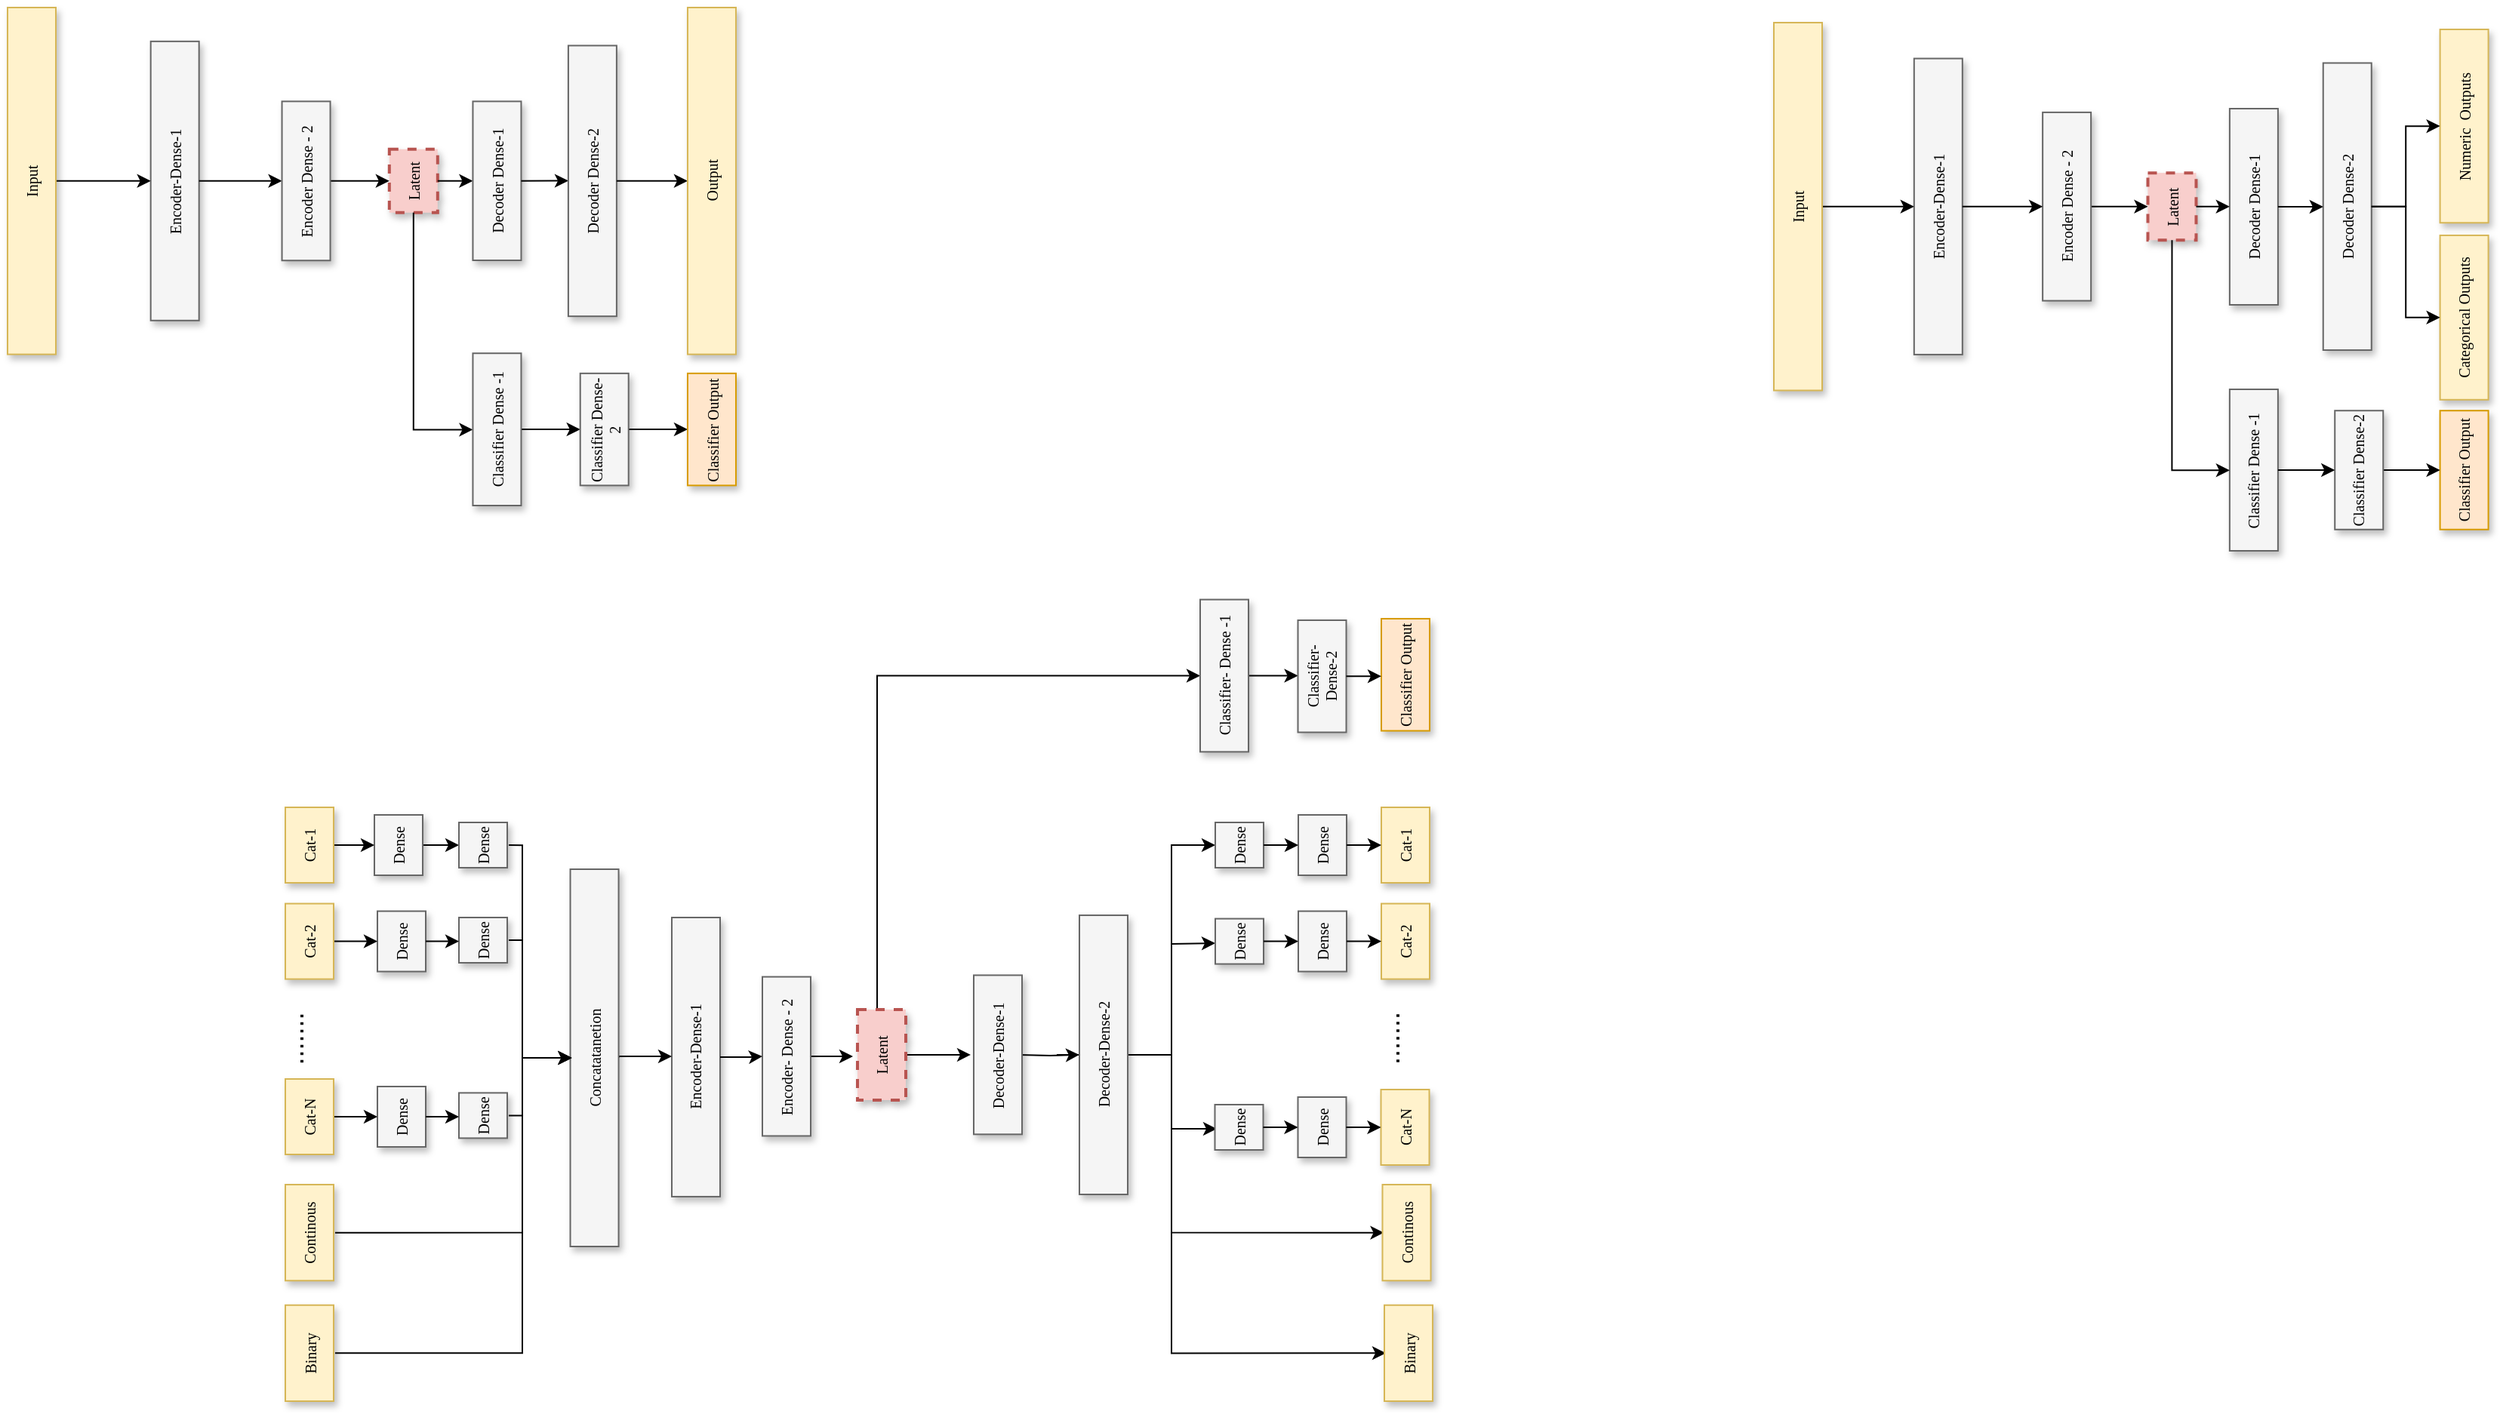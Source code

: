 <mxfile version="16.6.4" type="github"><diagram name="Page-1" id="90a13364-a465-7bf4-72fc-28e22215d7a0"><mxGraphModel dx="1219" dy="542" grid="1" gridSize="10" guides="1" tooltips="1" connect="1" arrows="1" fold="1" page="1" pageScale="1.5" pageWidth="1169" pageHeight="826" background="none" math="0" shadow="0"><root><mxCell id="0" style=";html=1;"/><mxCell id="1" style=";html=1;" parent="0"/><mxCell id="vNdgeBDxmkW6QYGSxrCz-47" style="edgeStyle=orthogonalEdgeStyle;rounded=0;orthogonalLoop=1;jettySize=auto;html=1;exitX=1;exitY=0.5;exitDx=0;exitDy=0;entryX=0;entryY=0.5;entryDx=0;entryDy=0;" parent="1" edge="1"><mxGeometry relative="1" as="geometry"><mxPoint x="397" y="821.82" as="sourcePoint"/><mxPoint x="553.77" y="706.0" as="targetPoint"/><Array as="points"><mxPoint x="521" y="822"/><mxPoint x="521" y="706"/></Array></mxGeometry></mxCell><mxCell id="TpKz-f_f-aNWDQD582IJ-84" value="Continous" style="whiteSpace=wrap;html=1;shadow=1;fontSize=10;fillColor=#fff2cc;strokeColor=#d6b656;horizontal=0;fontFamily=Tahoma;" parent="1" vertex="1"><mxGeometry x="364" y="790" width="32" height="63.64" as="geometry"/></mxCell><mxCell id="vNdgeBDxmkW6QYGSxrCz-49" style="edgeStyle=orthogonalEdgeStyle;rounded=0;orthogonalLoop=1;jettySize=auto;html=1;" parent="1" edge="1"><mxGeometry relative="1" as="geometry"><mxPoint x="397" y="901.647" as="sourcePoint"/><mxPoint x="553.77" y="706.0" as="targetPoint"/><Array as="points"><mxPoint x="521" y="902"/><mxPoint x="521" y="706"/></Array></mxGeometry></mxCell><mxCell id="TpKz-f_f-aNWDQD582IJ-85" value="Binary" style="whiteSpace=wrap;html=1;shadow=1;fontSize=10;fillColor=#fff2cc;strokeColor=#d6b656;horizontal=0;fontFamily=Tahoma;" parent="1" vertex="1"><mxGeometry x="364" y="869.86" width="32" height="63.64" as="geometry"/></mxCell><mxCell id="TpKz-f_f-aNWDQD582IJ-113" style="edgeStyle=orthogonalEdgeStyle;rounded=0;orthogonalLoop=1;jettySize=auto;html=1;entryX=0;entryY=0.5;entryDx=0;entryDy=0;fontFamily=Verdana;fontSize=10;" parent="1" source="TpKz-f_f-aNWDQD582IJ-48" target="TpKz-f_f-aNWDQD582IJ-61" edge="1"><mxGeometry relative="1" as="geometry"><mxPoint x="1035.746" y="439.444" as="targetPoint"/><Array as="points"><mxPoint x="756" y="453"/></Array></mxGeometry></mxCell><mxCell id="TpKz-f_f-aNWDQD582IJ-123" style="edgeStyle=orthogonalEdgeStyle;rounded=0;orthogonalLoop=1;jettySize=auto;html=1;exitX=1;exitY=0.5;exitDx=0;exitDy=0;entryX=0;entryY=0.5;entryDx=0;entryDy=0;fontFamily=Verdana;fontSize=10;" parent="1" source="TpKz-f_f-aNWDQD582IJ-48" edge="1"><mxGeometry relative="1" as="geometry"><mxPoint x="818" y="703.957" as="targetPoint"/></mxGeometry></mxCell><mxCell id="TpKz-f_f-aNWDQD582IJ-48" value="Latent" style="whiteSpace=wrap;html=1;shadow=1;fontSize=10;fillColor=#f8cecc;strokeColor=#b85450;strokeWidth=2;dashed=1;horizontal=0;fontFamily=Tahoma;" parent="1" vertex="1"><mxGeometry x="743" y="674" width="32" height="60" as="geometry"/></mxCell><mxCell id="TpKz-f_f-aNWDQD582IJ-56" style="edgeStyle=orthogonalEdgeStyle;rounded=0;orthogonalLoop=1;jettySize=auto;html=1;exitX=1;exitY=0.5;exitDx=0;exitDy=0;entryX=0;entryY=0.5;entryDx=0;entryDy=0;horizontal=0;fontSize=10;fontFamily=Tahoma;" parent="1" edge="1"><mxGeometry relative="1" as="geometry"><mxPoint x="850" y="703.957" as="sourcePoint"/><mxPoint x="890" y="703.953" as="targetPoint"/></mxGeometry></mxCell><mxCell id="TpKz-f_f-aNWDQD582IJ-89" value="Encoder-Dense-1" style="whiteSpace=wrap;html=1;shadow=1;fontSize=10;fillColor=#f5f5f5;strokeColor=#666666;horizontal=0;fontFamily=Tahoma;" parent="1" vertex="1"><mxGeometry x="620" y="612.999" width="32" height="184.969" as="geometry"/></mxCell><mxCell id="vNdgeBDxmkW6QYGSxrCz-53" style="edgeStyle=orthogonalEdgeStyle;rounded=0;orthogonalLoop=1;jettySize=auto;html=1;exitX=1;exitY=0.5;exitDx=0;exitDy=0;" parent="1" source="TpKz-f_f-aNWDQD582IJ-90" edge="1"><mxGeometry relative="1" as="geometry"><mxPoint x="740" y="705" as="targetPoint"/></mxGeometry></mxCell><mxCell id="TpKz-f_f-aNWDQD582IJ-90" value="Encoder- Dense - 2" style="whiteSpace=wrap;html=1;shadow=1;fontSize=10;fillColor=#f5f5f5;strokeColor=#666666;horizontal=0;fontFamily=Tahoma;" parent="1" vertex="1"><mxGeometry x="680" y="652.297" width="32" height="105.439" as="geometry"/></mxCell><mxCell id="TpKz-f_f-aNWDQD582IJ-91" style="edgeStyle=orthogonalEdgeStyle;rounded=0;orthogonalLoop=1;jettySize=auto;html=1;entryX=0;entryY=0.5;entryDx=0;entryDy=0;horizontal=0;fontSize=10;fontFamily=Tahoma;" parent="1" source="TpKz-f_f-aNWDQD582IJ-89" target="TpKz-f_f-aNWDQD582IJ-90" edge="1"><mxGeometry relative="1" as="geometry"/></mxCell><mxCell id="TpKz-f_f-aNWDQD582IJ-94" style="edgeStyle=orthogonalEdgeStyle;rounded=0;orthogonalLoop=1;jettySize=auto;html=1;exitX=1;exitY=0.5;exitDx=0;exitDy=0;fontFamily=Verdana;fontSize=10;" parent="1" source="TpKz-f_f-aNWDQD582IJ-53" target="TpKz-f_f-aNWDQD582IJ-89" edge="1"><mxGeometry relative="1" as="geometry"><Array as="points"><mxPoint x="585" y="705"/></Array></mxGeometry></mxCell><mxCell id="3a17f1ce550125da-1" value="Latent" style="whiteSpace=wrap;html=1;shadow=1;fontSize=10;fillColor=#f8cecc;strokeColor=#b85450;strokeWidth=2;dashed=1;horizontal=0;fontFamily=Tahoma;" parent="1" vertex="1"><mxGeometry x="432.903" y="103.885" width="32" height="42.038" as="geometry"/></mxCell><mxCell id="TpKz-f_f-aNWDQD582IJ-9" style="edgeStyle=orthogonalEdgeStyle;rounded=0;orthogonalLoop=1;jettySize=auto;html=1;exitX=1;exitY=0.5;exitDx=0;exitDy=0;entryX=0;entryY=0.5;entryDx=0;entryDy=0;horizontal=0;fontSize=10;fontFamily=Tahoma;" parent="1" source="TpKz-f_f-aNWDQD582IJ-1" target="3a17f1ce550125da-1" edge="1"><mxGeometry relative="1" as="geometry"/></mxCell><mxCell id="TpKz-f_f-aNWDQD582IJ-10" style="edgeStyle=orthogonalEdgeStyle;rounded=0;orthogonalLoop=1;jettySize=auto;html=1;exitX=1;exitY=0.5;exitDx=0;exitDy=0;entryX=0;entryY=0.5;entryDx=0;entryDy=0;horizontal=0;fontSize=10;fontFamily=Tahoma;" parent="1" source="3a17f1ce550125da-1" target="3a17f1ce550125da-4" edge="1"><mxGeometry relative="1" as="geometry"/></mxCell><mxCell id="3a17f1ce550125da-4" value="Decoder Dense-1" style="whiteSpace=wrap;html=1;shadow=1;fontSize=10;fillColor=#f5f5f5;strokeColor=#666666;horizontal=0;fontFamily=Tahoma;" parent="1" vertex="1"><mxGeometry x="488.23" y="72.187" width="32" height="105.319" as="geometry"/></mxCell><mxCell id="TpKz-f_f-aNWDQD582IJ-11" style="edgeStyle=orthogonalEdgeStyle;rounded=0;orthogonalLoop=1;jettySize=auto;html=1;exitX=1;exitY=0.5;exitDx=0;exitDy=0;entryX=0;entryY=0.5;entryDx=0;entryDy=0;horizontal=0;fontSize=10;fontFamily=Tahoma;" parent="1" source="3a17f1ce550125da-4" target="TpKz-f_f-aNWDQD582IJ-2" edge="1"><mxGeometry relative="1" as="geometry"/></mxCell><mxCell id="3a17f1ce550125da-8" value="Encoder-Dense-1" style="whiteSpace=wrap;html=1;shadow=1;fontSize=10;fillColor=#f5f5f5;strokeColor=#666666;horizontal=0;fontFamily=Tahoma;" parent="1" vertex="1"><mxGeometry x="274.84" y="32.419" width="32" height="184.969" as="geometry"/></mxCell><mxCell id="TpKz-f_f-aNWDQD582IJ-7" style="edgeStyle=orthogonalEdgeStyle;rounded=0;orthogonalLoop=1;jettySize=auto;html=1;exitX=1;exitY=0.5;exitDx=0;exitDy=0;entryX=0;entryY=0.5;entryDx=0;entryDy=0;horizontal=0;fontSize=10;fontFamily=Tahoma;" parent="1" source="TpKz-f_f-aNWDQD582IJ-3" target="3a17f1ce550125da-8" edge="1"><mxGeometry relative="1" as="geometry"/></mxCell><mxCell id="TpKz-f_f-aNWDQD582IJ-8" style="edgeStyle=orthogonalEdgeStyle;rounded=0;orthogonalLoop=1;jettySize=auto;html=1;entryX=0;entryY=0.5;entryDx=0;entryDy=0;horizontal=0;fontSize=10;fontFamily=Tahoma;" parent="1" source="3a17f1ce550125da-8" target="TpKz-f_f-aNWDQD582IJ-1" edge="1"><mxGeometry relative="1" as="geometry"/></mxCell><mxCell id="TpKz-f_f-aNWDQD582IJ-1" value="Encoder Dense - 2" style="whiteSpace=wrap;html=1;shadow=1;fontSize=10;fillColor=#f5f5f5;strokeColor=#666666;horizontal=0;fontFamily=Tahoma;" parent="1" vertex="1"><mxGeometry x="361.77" y="72.187" width="32" height="105.439" as="geometry"/></mxCell><mxCell id="TpKz-f_f-aNWDQD582IJ-2" value="Decoder Dense-2" style="whiteSpace=wrap;html=1;shadow=1;fontSize=10;fillColor=#f5f5f5;strokeColor=#666666;horizontal=0;fontFamily=Tahoma;" parent="1" vertex="1"><mxGeometry x="551.45" y="35.22" width="32" height="179.366" as="geometry"/></mxCell><mxCell id="TpKz-f_f-aNWDQD582IJ-12" style="edgeStyle=orthogonalEdgeStyle;rounded=0;orthogonalLoop=1;jettySize=auto;html=1;exitX=1;exitY=0.5;exitDx=0;exitDy=0;entryX=0;entryY=0.5;entryDx=0;entryDy=0;horizontal=0;fontSize=10;fontFamily=Tahoma;" parent="1" source="TpKz-f_f-aNWDQD582IJ-2" target="TpKz-f_f-aNWDQD582IJ-4" edge="1"><mxGeometry relative="1" as="geometry"/></mxCell><mxCell id="TpKz-f_f-aNWDQD582IJ-3" value="Input" style="whiteSpace=wrap;html=1;shadow=1;fontSize=10;fillColor=#fff2cc;strokeColor=#d6b656;horizontal=0;fontFamily=Tahoma;" parent="1" vertex="1"><mxGeometry x="180" y="10" width="32" height="229.809" as="geometry"/></mxCell><mxCell id="TpKz-f_f-aNWDQD582IJ-4" value="Output" style="whiteSpace=wrap;html=1;shadow=1;fontSize=10;fillColor=#fff2cc;strokeColor=#d6b656;horizontal=0;fontFamily=Tahoma;" parent="1" vertex="1"><mxGeometry x="630.484" y="10" width="32" height="229.809" as="geometry"/></mxCell><mxCell id="TpKz-f_f-aNWDQD582IJ-14" style="edgeStyle=orthogonalEdgeStyle;rounded=0;orthogonalLoop=1;jettySize=auto;html=1;exitX=0.5;exitY=1;exitDx=0;exitDy=0;horizontal=0;fontSize=10;fontFamily=Tahoma;" parent="1" source="3a17f1ce550125da-1" target="TpKz-f_f-aNWDQD582IJ-13" edge="1"><mxGeometry relative="1" as="geometry"><Array as="points"><mxPoint x="448.593" y="289.707"/></Array></mxGeometry></mxCell><mxCell id="TpKz-f_f-aNWDQD582IJ-21" style="edgeStyle=orthogonalEdgeStyle;rounded=0;orthogonalLoop=1;jettySize=auto;html=1;exitX=1;exitY=0.5;exitDx=0;exitDy=0;entryX=0;entryY=0.5;entryDx=0;entryDy=0;fontSize=10;fontFamily=Tahoma;" parent="1" source="TpKz-f_f-aNWDQD582IJ-18" target="TpKz-f_f-aNWDQD582IJ-17" edge="1"><mxGeometry relative="1" as="geometry"/></mxCell><mxCell id="TpKz-f_f-aNWDQD582IJ-22" style="edgeStyle=orthogonalEdgeStyle;rounded=0;orthogonalLoop=1;jettySize=auto;html=1;exitX=1;exitY=0.5;exitDx=0;exitDy=0;entryX=0;entryY=0.5;entryDx=0;entryDy=0;fontSize=10;fontFamily=Tahoma;" parent="1" source="TpKz-f_f-aNWDQD582IJ-13" target="TpKz-f_f-aNWDQD582IJ-18" edge="1"><mxGeometry relative="1" as="geometry"/></mxCell><mxCell id="TpKz-f_f-aNWDQD582IJ-17" value="Classifier Output" style="whiteSpace=wrap;html=1;shadow=1;fontSize=10;fillColor=#ffe6cc;strokeColor=#d79b00;horizontal=0;fontFamily=Tahoma;" parent="1" vertex="1"><mxGeometry x="630.484" y="252.42" width="32" height="74.268" as="geometry"/></mxCell><mxCell id="TpKz-f_f-aNWDQD582IJ-13" value="Classifier Dense -1" style="whiteSpace=wrap;html=1;shadow=1;fontSize=10;fillColor=#f5f5f5;strokeColor=#666666;horizontal=0;fontFamily=Tahoma;" parent="1" vertex="1"><mxGeometry x="488.226" y="239.108" width="32" height="100.892" as="geometry"/></mxCell><mxCell id="TpKz-f_f-aNWDQD582IJ-18" value="Classifier Dense-2" style="whiteSpace=wrap;html=1;shadow=1;fontSize=10;fillColor=#f5f5f5;strokeColor=#666666;horizontal=0;fontFamily=Tahoma;" parent="1" vertex="1"><mxGeometry x="559.355" y="252.42" width="32" height="74.268" as="geometry"/></mxCell><mxCell id="vNdgeBDxmkW6QYGSxrCz-97" style="edgeStyle=orthogonalEdgeStyle;rounded=0;orthogonalLoop=1;jettySize=auto;html=1;exitX=1;exitY=0.5;exitDx=0;exitDy=0;entryX=0;entryY=0.5;entryDx=0;entryDy=0;" parent="1" source="TpKz-f_f-aNWDQD582IJ-61" target="TpKz-f_f-aNWDQD582IJ-65" edge="1"><mxGeometry relative="1" as="geometry"/></mxCell><mxCell id="TpKz-f_f-aNWDQD582IJ-61" value="Classifier- Dense -1" style="whiteSpace=wrap;html=1;shadow=1;fontSize=10;fillColor=#f5f5f5;strokeColor=#666666;horizontal=0;fontFamily=Tahoma;" parent="1" vertex="1"><mxGeometry x="969.996" y="402.308" width="32" height="100.892" as="geometry"/></mxCell><mxCell id="vNdgeBDxmkW6QYGSxrCz-27" style="edgeStyle=orthogonalEdgeStyle;rounded=0;orthogonalLoop=1;jettySize=auto;html=1;exitX=1;exitY=0.5;exitDx=0;exitDy=0;entryX=0;entryY=0.5;entryDx=0;entryDy=0;" parent="1" source="TpKz-f_f-aNWDQD582IJ-51" target="TpKz-f_f-aNWDQD582IJ-71" edge="1"><mxGeometry relative="1" as="geometry"/></mxCell><mxCell id="TpKz-f_f-aNWDQD582IJ-51" value="Dense" style="whiteSpace=wrap;html=1;shadow=1;fontSize=10;fillColor=#f5f5f5;strokeColor=#666666;horizontal=0;fontFamily=Tahoma;" parent="1" vertex="1"><mxGeometry x="423" y="545" width="32" height="40" as="geometry"/></mxCell><mxCell id="TpKz-f_f-aNWDQD582IJ-53" value="Concatatanetion" style="whiteSpace=wrap;html=1;shadow=1;fontSize=10;fillColor=#f5f5f5;strokeColor=#666666;horizontal=0;fontFamily=Tahoma;" parent="1" vertex="1"><mxGeometry x="552.77" y="581" width="32" height="250" as="geometry"/></mxCell><mxCell id="vNdgeBDxmkW6QYGSxrCz-17" style="edgeStyle=orthogonalEdgeStyle;rounded=0;orthogonalLoop=1;jettySize=auto;html=1;exitX=1;exitY=0.5;exitDx=0;exitDy=0;entryX=0;entryY=0.5;entryDx=0;entryDy=0;" parent="1" source="TpKz-f_f-aNWDQD582IJ-58" target="TpKz-f_f-aNWDQD582IJ-51" edge="1"><mxGeometry relative="1" as="geometry"/></mxCell><mxCell id="TpKz-f_f-aNWDQD582IJ-58" value="Cat-1" style="whiteSpace=wrap;html=1;shadow=1;fontSize=10;fillColor=#fff2cc;strokeColor=#d6b656;horizontal=0;fontFamily=Tahoma;" parent="1" vertex="1"><mxGeometry x="364" y="540" width="32" height="50" as="geometry"/></mxCell><mxCell id="TpKz-f_f-aNWDQD582IJ-71" value="Dense" style="whiteSpace=wrap;html=1;shadow=1;fontSize=10;fillColor=#f5f5f5;strokeColor=#666666;horizontal=0;fontFamily=Tahoma;" parent="1" vertex="1"><mxGeometry x="479" y="550" width="32" height="30" as="geometry"/></mxCell><mxCell id="TpKz-f_f-aNWDQD582IJ-72" value="" style="edgeStyle=orthogonalEdgeStyle;rounded=0;orthogonalLoop=1;jettySize=auto;html=1;fontFamily=Verdana;fontSize=10;" parent="1" edge="1"><mxGeometry relative="1" as="geometry"><Array as="points"><mxPoint x="521" y="565"/><mxPoint x="521" y="706"/></Array><mxPoint x="512" y="565.059" as="sourcePoint"/><mxPoint x="553.77" y="706.0" as="targetPoint"/></mxGeometry></mxCell><mxCell id="vNdgeBDxmkW6QYGSxrCz-11" style="edgeStyle=orthogonalEdgeStyle;rounded=0;orthogonalLoop=1;jettySize=auto;html=1;exitX=1;exitY=0.5;exitDx=0;exitDy=0;entryX=0;entryY=0.5;entryDx=0;entryDy=0;" parent="1" edge="1"><mxGeometry relative="1" as="geometry"><mxPoint x="512" y="628" as="sourcePoint"/><mxPoint x="553.77" y="706.0" as="targetPoint"/><Array as="points"><mxPoint x="521" y="628"/><mxPoint x="521" y="706"/></Array></mxGeometry></mxCell><mxCell id="vNdgeBDxmkW6QYGSxrCz-28" value="&lt;font style=&quot;font-size: 18px&quot;&gt;.......&lt;/font&gt;" style="text;html=1;strokeColor=none;fillColor=none;align=center;verticalAlign=middle;whiteSpace=wrap;rounded=0;rotation=90;" parent="1" vertex="1"><mxGeometry x="353.75" y="677.75" width="52.5" height="30" as="geometry"/></mxCell><mxCell id="vNdgeBDxmkW6QYGSxrCz-38" value="" style="group" parent="1" vertex="1" connectable="0"><mxGeometry x="364" y="603.79" width="147" height="50" as="geometry"/></mxCell><mxCell id="vNdgeBDxmkW6QYGSxrCz-9" value="Dense" style="whiteSpace=wrap;html=1;shadow=1;fontSize=10;fillColor=#f5f5f5;strokeColor=#666666;horizontal=0;fontFamily=Tahoma;" parent="vNdgeBDxmkW6QYGSxrCz-38" vertex="1"><mxGeometry x="61" y="5" width="32" height="40" as="geometry"/></mxCell><mxCell id="vNdgeBDxmkW6QYGSxrCz-10" value="Dense" style="whiteSpace=wrap;html=1;shadow=1;fontSize=10;fillColor=#f5f5f5;strokeColor=#666666;horizontal=0;fontFamily=Tahoma;" parent="vNdgeBDxmkW6QYGSxrCz-38" vertex="1"><mxGeometry x="115" y="9.21" width="32" height="30" as="geometry"/></mxCell><mxCell id="vNdgeBDxmkW6QYGSxrCz-26" style="edgeStyle=orthogonalEdgeStyle;rounded=0;orthogonalLoop=1;jettySize=auto;html=1;exitX=1;exitY=0.5;exitDx=0;exitDy=0;entryX=0;entryY=0.5;entryDx=0;entryDy=0;" parent="vNdgeBDxmkW6QYGSxrCz-38" source="vNdgeBDxmkW6QYGSxrCz-9" target="vNdgeBDxmkW6QYGSxrCz-10" edge="1"><mxGeometry relative="1" as="geometry"/></mxCell><mxCell id="vNdgeBDxmkW6QYGSxrCz-25" style="edgeStyle=orthogonalEdgeStyle;rounded=0;orthogonalLoop=1;jettySize=auto;html=1;exitX=1;exitY=0.5;exitDx=0;exitDy=0;entryX=0;entryY=0.5;entryDx=0;entryDy=0;" parent="vNdgeBDxmkW6QYGSxrCz-38" source="vNdgeBDxmkW6QYGSxrCz-22" target="vNdgeBDxmkW6QYGSxrCz-9" edge="1"><mxGeometry relative="1" as="geometry"/></mxCell><mxCell id="vNdgeBDxmkW6QYGSxrCz-22" value="Cat-2" style="whiteSpace=wrap;html=1;shadow=1;fontSize=10;fillColor=#fff2cc;strokeColor=#d6b656;horizontal=0;fontFamily=Tahoma;" parent="vNdgeBDxmkW6QYGSxrCz-38" vertex="1"><mxGeometry width="32" height="50" as="geometry"/></mxCell><mxCell id="vNdgeBDxmkW6QYGSxrCz-39" value="" style="group" parent="1" vertex="1" connectable="0"><mxGeometry x="364" y="720" width="147" height="50" as="geometry"/></mxCell><mxCell id="vNdgeBDxmkW6QYGSxrCz-40" value="Dense" style="whiteSpace=wrap;html=1;shadow=1;fontSize=10;fillColor=#f5f5f5;strokeColor=#666666;horizontal=0;fontFamily=Tahoma;" parent="vNdgeBDxmkW6QYGSxrCz-39" vertex="1"><mxGeometry x="61" y="5" width="32" height="40" as="geometry"/></mxCell><mxCell id="vNdgeBDxmkW6QYGSxrCz-41" value="Dense" style="whiteSpace=wrap;html=1;shadow=1;fontSize=10;fillColor=#f5f5f5;strokeColor=#666666;horizontal=0;fontFamily=Tahoma;" parent="vNdgeBDxmkW6QYGSxrCz-39" vertex="1"><mxGeometry x="115" y="9.21" width="32" height="30" as="geometry"/></mxCell><mxCell id="vNdgeBDxmkW6QYGSxrCz-42" style="edgeStyle=orthogonalEdgeStyle;rounded=0;orthogonalLoop=1;jettySize=auto;html=1;exitX=1;exitY=0.5;exitDx=0;exitDy=0;entryX=0;entryY=0.5;entryDx=0;entryDy=0;" parent="vNdgeBDxmkW6QYGSxrCz-39" source="vNdgeBDxmkW6QYGSxrCz-40" target="vNdgeBDxmkW6QYGSxrCz-41" edge="1"><mxGeometry relative="1" as="geometry"/></mxCell><mxCell id="vNdgeBDxmkW6QYGSxrCz-43" style="edgeStyle=orthogonalEdgeStyle;rounded=0;orthogonalLoop=1;jettySize=auto;html=1;exitX=1;exitY=0.5;exitDx=0;exitDy=0;entryX=0;entryY=0.5;entryDx=0;entryDy=0;" parent="vNdgeBDxmkW6QYGSxrCz-39" source="vNdgeBDxmkW6QYGSxrCz-44" target="vNdgeBDxmkW6QYGSxrCz-40" edge="1"><mxGeometry relative="1" as="geometry"/></mxCell><mxCell id="vNdgeBDxmkW6QYGSxrCz-44" value="Cat-N" style="whiteSpace=wrap;html=1;shadow=1;fontSize=10;fillColor=#fff2cc;strokeColor=#d6b656;horizontal=0;fontFamily=Tahoma;" parent="vNdgeBDxmkW6QYGSxrCz-39" vertex="1"><mxGeometry width="32" height="50" as="geometry"/></mxCell><mxCell id="vNdgeBDxmkW6QYGSxrCz-45" style="edgeStyle=orthogonalEdgeStyle;rounded=0;orthogonalLoop=1;jettySize=auto;html=1;entryX=0;entryY=0.5;entryDx=0;entryDy=0;" parent="1" edge="1"><mxGeometry relative="1" as="geometry"><mxPoint x="512" y="744.235" as="sourcePoint"/><mxPoint x="553.77" y="706.0" as="targetPoint"/><Array as="points"><mxPoint x="521" y="744"/><mxPoint x="521" y="706"/></Array></mxGeometry></mxCell><mxCell id="vNdgeBDxmkW6QYGSxrCz-54" value="Decoder-Dense-1" style="whiteSpace=wrap;html=1;shadow=1;fontSize=10;fillColor=#f5f5f5;strokeColor=#666666;horizontal=0;fontFamily=Tahoma;" parent="1" vertex="1"><mxGeometry x="820" y="651.237" width="32" height="105.439" as="geometry"/></mxCell><mxCell id="vNdgeBDxmkW6QYGSxrCz-70" style="edgeStyle=orthogonalEdgeStyle;rounded=0;orthogonalLoop=1;jettySize=auto;html=1;exitX=1;exitY=0.5;exitDx=0;exitDy=0;entryX=0;entryY=0.5;entryDx=0;entryDy=0;" parent="1" source="vNdgeBDxmkW6QYGSxrCz-56" target="vNdgeBDxmkW6QYGSxrCz-67" edge="1"><mxGeometry relative="1" as="geometry"/></mxCell><mxCell id="vNdgeBDxmkW6QYGSxrCz-87" style="edgeStyle=orthogonalEdgeStyle;rounded=0;orthogonalLoop=1;jettySize=auto;html=1;exitX=1;exitY=0.5;exitDx=0;exitDy=0;" parent="1" edge="1"><mxGeometry relative="1" as="geometry"><mxPoint x="875" y="704.003" as="sourcePoint"/><mxPoint x="981" y="753" as="targetPoint"/><Array as="points"><mxPoint x="951" y="704"/><mxPoint x="951" y="753"/></Array></mxGeometry></mxCell><mxCell id="vNdgeBDxmkW6QYGSxrCz-92" style="edgeStyle=orthogonalEdgeStyle;rounded=0;orthogonalLoop=1;jettySize=auto;html=1;exitX=1;exitY=0.5;exitDx=0;exitDy=0;entryX=0;entryY=0.5;entryDx=0;entryDy=0;" parent="1" edge="1"><mxGeometry relative="1" as="geometry"><mxPoint x="923" y="704.003" as="sourcePoint"/><mxPoint x="1093.0" y="901.68" as="targetPoint"/><Array as="points"><mxPoint x="951" y="704"/><mxPoint x="951" y="902"/></Array></mxGeometry></mxCell><mxCell id="vNdgeBDxmkW6QYGSxrCz-93" style="edgeStyle=orthogonalEdgeStyle;rounded=0;orthogonalLoop=1;jettySize=auto;html=1;" parent="1" source="vNdgeBDxmkW6QYGSxrCz-56" edge="1"><mxGeometry relative="1" as="geometry"><mxPoint x="980" y="630" as="targetPoint"/></mxGeometry></mxCell><mxCell id="vNdgeBDxmkW6QYGSxrCz-94" style="edgeStyle=orthogonalEdgeStyle;rounded=0;orthogonalLoop=1;jettySize=auto;html=1;exitX=1;exitY=0.5;exitDx=0;exitDy=0;entryX=0;entryY=0.5;entryDx=0;entryDy=0;" parent="1" edge="1"><mxGeometry relative="1" as="geometry"><mxPoint x="923" y="704.003" as="sourcePoint"/><mxPoint x="1091.75" y="821.82" as="targetPoint"/><Array as="points"><mxPoint x="951" y="704"/><mxPoint x="951" y="822"/></Array></mxGeometry></mxCell><mxCell id="vNdgeBDxmkW6QYGSxrCz-56" value="Decoder-Dense-2" style="whiteSpace=wrap;html=1;shadow=1;fontSize=10;fillColor=#f5f5f5;strokeColor=#666666;horizontal=0;fontFamily=Tahoma;" parent="1" vertex="1"><mxGeometry x="890" y="611.519" width="32" height="184.969" as="geometry"/></mxCell><mxCell id="TpKz-f_f-aNWDQD582IJ-25" value="Latent" style="whiteSpace=wrap;html=1;shadow=1;fontSize=10;fillColor=#f8cecc;strokeColor=#b85450;strokeWidth=2;dashed=1;horizontal=0;fontFamily=Verdana;" parent="1" vertex="1"><mxGeometry x="1597.742" y="119.575" width="32" height="44.586" as="geometry"/></mxCell><mxCell id="TpKz-f_f-aNWDQD582IJ-26" value="Decoder Dense-1" style="whiteSpace=wrap;html=1;shadow=1;fontSize=10;fillColor=#f5f5f5;strokeColor=#666666;horizontal=0;fontFamily=Verdana;" parent="1" vertex="1"><mxGeometry x="1651.94" y="77" width="32" height="130" as="geometry"/></mxCell><mxCell id="TpKz-f_f-aNWDQD582IJ-27" style="edgeStyle=orthogonalEdgeStyle;rounded=0;orthogonalLoop=1;jettySize=auto;html=1;exitX=1;exitY=0.5;exitDx=0;exitDy=0;entryX=0;entryY=0.5;entryDx=0;entryDy=0;horizontal=0;fontSize=10;fontFamily=Verdana;" parent="1" source="TpKz-f_f-aNWDQD582IJ-25" target="TpKz-f_f-aNWDQD582IJ-26" edge="1"><mxGeometry relative="1" as="geometry"/></mxCell><mxCell id="TpKz-f_f-aNWDQD582IJ-28" value="Encoder-Dense-1" style="whiteSpace=wrap;html=1;shadow=1;fontSize=10;fillColor=#f5f5f5;strokeColor=#666666;horizontal=0;fontFamily=Verdana;" parent="1" vertex="1"><mxGeometry x="1442.903" y="43.779" width="32" height="196.178" as="geometry"/></mxCell><mxCell id="TpKz-f_f-aNWDQD582IJ-29" style="edgeStyle=orthogonalEdgeStyle;rounded=0;orthogonalLoop=1;jettySize=auto;html=1;exitX=1;exitY=0.5;exitDx=0;exitDy=0;entryX=0;entryY=0.5;entryDx=0;entryDy=0;horizontal=0;fontSize=10;fontFamily=Verdana;" parent="1" source="TpKz-f_f-aNWDQD582IJ-30" target="TpKz-f_f-aNWDQD582IJ-25" edge="1"><mxGeometry relative="1" as="geometry"/></mxCell><mxCell id="TpKz-f_f-aNWDQD582IJ-30" value="Encoder Dense - 2" style="whiteSpace=wrap;html=1;shadow=1;fontSize=10;fillColor=#f5f5f5;strokeColor=#666666;horizontal=0;fontFamily=Verdana;" parent="1" vertex="1"><mxGeometry x="1528.065" y="79.448" width="32" height="124.841" as="geometry"/></mxCell><mxCell id="TpKz-f_f-aNWDQD582IJ-31" style="edgeStyle=orthogonalEdgeStyle;rounded=0;orthogonalLoop=1;jettySize=auto;html=1;entryX=0;entryY=0.5;entryDx=0;entryDy=0;horizontal=0;fontSize=10;fontFamily=Verdana;" parent="1" source="TpKz-f_f-aNWDQD582IJ-28" target="TpKz-f_f-aNWDQD582IJ-30" edge="1"><mxGeometry relative="1" as="geometry"/></mxCell><mxCell id="TpKz-f_f-aNWDQD582IJ-32" value="Decoder Dense-2" style="whiteSpace=wrap;html=1;shadow=1;fontSize=10;fillColor=#f5f5f5;strokeColor=#666666;horizontal=0;fontFamily=Verdana;" parent="1" vertex="1"><mxGeometry x="1713.871" y="46.752" width="32" height="190.234" as="geometry"/></mxCell><mxCell id="TpKz-f_f-aNWDQD582IJ-33" style="edgeStyle=orthogonalEdgeStyle;rounded=0;orthogonalLoop=1;jettySize=auto;html=1;exitX=1;exitY=0.5;exitDx=0;exitDy=0;entryX=0;entryY=0.5;entryDx=0;entryDy=0;horizontal=0;fontSize=10;fontFamily=Verdana;" parent="1" source="TpKz-f_f-aNWDQD582IJ-26" target="TpKz-f_f-aNWDQD582IJ-32" edge="1"><mxGeometry relative="1" as="geometry"/></mxCell><mxCell id="TpKz-f_f-aNWDQD582IJ-34" style="edgeStyle=orthogonalEdgeStyle;rounded=0;orthogonalLoop=1;jettySize=auto;html=1;exitX=1;exitY=0.5;exitDx=0;exitDy=0;entryX=0;entryY=0.5;entryDx=0;entryDy=0;horizontal=0;fontSize=10;fontFamily=Verdana;" parent="1" source="TpKz-f_f-aNWDQD582IJ-35" target="TpKz-f_f-aNWDQD582IJ-28" edge="1"><mxGeometry relative="1" as="geometry"/></mxCell><mxCell id="TpKz-f_f-aNWDQD582IJ-35" value="Input" style="whiteSpace=wrap;html=1;shadow=1;fontSize=10;fillColor=#fff2cc;strokeColor=#d6b656;horizontal=0;fontFamily=Verdana;" parent="1" vertex="1"><mxGeometry x="1350" y="20" width="32" height="243.737" as="geometry"/></mxCell><mxCell id="TpKz-f_f-aNWDQD582IJ-36" value="Numeric&amp;nbsp; Outputs" style="whiteSpace=wrap;html=1;shadow=1;fontSize=10;fillColor=#fff2cc;strokeColor=#d6b656;horizontal=0;fontFamily=Verdana;" parent="1" vertex="1"><mxGeometry x="1791.289" y="24.485" width="32" height="128.146" as="geometry"/></mxCell><mxCell id="TpKz-f_f-aNWDQD582IJ-37" style="edgeStyle=orthogonalEdgeStyle;rounded=0;orthogonalLoop=1;jettySize=auto;html=1;exitX=1;exitY=0.5;exitDx=0;exitDy=0;entryX=0;entryY=0.5;entryDx=0;entryDy=0;horizontal=0;fontSize=10;fontFamily=Verdana;" parent="1" source="TpKz-f_f-aNWDQD582IJ-32" target="TpKz-f_f-aNWDQD582IJ-36" edge="1"><mxGeometry relative="1" as="geometry"/></mxCell><mxCell id="TpKz-f_f-aNWDQD582IJ-38" value="Classifier Dense -1" style="whiteSpace=wrap;html=1;shadow=1;fontSize=10;fillColor=#f5f5f5;strokeColor=#666666;horizontal=0;fontFamily=Verdana;" parent="1" vertex="1"><mxGeometry x="1651.935" y="262.994" width="32" height="107.006" as="geometry"/></mxCell><mxCell id="TpKz-f_f-aNWDQD582IJ-39" style="edgeStyle=orthogonalEdgeStyle;rounded=0;orthogonalLoop=1;jettySize=auto;html=1;exitX=0.5;exitY=1;exitDx=0;exitDy=0;horizontal=0;fontSize=10;fontFamily=Verdana;" parent="1" source="TpKz-f_f-aNWDQD582IJ-25" target="TpKz-f_f-aNWDQD582IJ-38" edge="1"><mxGeometry relative="1" as="geometry"><Array as="points"><mxPoint x="1613.111" y="316.659"/></Array></mxGeometry></mxCell><mxCell id="TpKz-f_f-aNWDQD582IJ-40" value="Classifier Output" style="whiteSpace=wrap;html=1;shadow=1;fontSize=10;fillColor=#ffe6cc;strokeColor=#d79b00;horizontal=0;fontFamily=Verdana;" parent="1" vertex="1"><mxGeometry x="1791.29" y="277.113" width="32" height="78.769" as="geometry"/></mxCell><mxCell id="TpKz-f_f-aNWDQD582IJ-41" style="edgeStyle=orthogonalEdgeStyle;rounded=0;orthogonalLoop=1;jettySize=auto;html=1;exitX=1;exitY=0.5;exitDx=0;exitDy=0;entryX=0;entryY=0.5;entryDx=0;entryDy=0;fontSize=10;fontFamily=Verdana;" parent="1" source="TpKz-f_f-aNWDQD582IJ-42" target="TpKz-f_f-aNWDQD582IJ-40" edge="1"><mxGeometry relative="1" as="geometry"/></mxCell><mxCell id="TpKz-f_f-aNWDQD582IJ-42" value="Classifier Dense-2" style="whiteSpace=wrap;html=1;shadow=1;fontSize=10;fillColor=#f5f5f5;strokeColor=#666666;horizontal=0;fontFamily=Verdana;" parent="1" vertex="1"><mxGeometry x="1721.613" y="277.113" width="32" height="78.769" as="geometry"/></mxCell><mxCell id="TpKz-f_f-aNWDQD582IJ-43" style="edgeStyle=orthogonalEdgeStyle;rounded=0;orthogonalLoop=1;jettySize=auto;html=1;exitX=1;exitY=0.5;exitDx=0;exitDy=0;entryX=0;entryY=0.5;entryDx=0;entryDy=0;fontSize=10;fontFamily=Verdana;" parent="1" source="TpKz-f_f-aNWDQD582IJ-38" target="TpKz-f_f-aNWDQD582IJ-42" edge="1"><mxGeometry relative="1" as="geometry"/></mxCell><mxCell id="TpKz-f_f-aNWDQD582IJ-44" value="Categorical Outputs" style="whiteSpace=wrap;html=1;shadow=1;fontSize=10;fillColor=#fff2cc;strokeColor=#d6b656;horizontal=0;fontFamily=Verdana;" parent="1" vertex="1"><mxGeometry x="1791.289" y="160.961" width="32" height="108.924" as="geometry"/></mxCell><mxCell id="TpKz-f_f-aNWDQD582IJ-45" style="edgeStyle=orthogonalEdgeStyle;rounded=0;orthogonalLoop=1;jettySize=auto;html=1;exitX=1;exitY=0.5;exitDx=0;exitDy=0;entryX=0;entryY=0.5;entryDx=0;entryDy=0;horizontal=0;fontSize=10;fontFamily=Verdana;" parent="1" source="TpKz-f_f-aNWDQD582IJ-32" target="TpKz-f_f-aNWDQD582IJ-44" edge="1"><mxGeometry relative="1" as="geometry"><mxPoint x="1761.47" y="148.276" as="sourcePoint"/><mxPoint x="1800.178" y="94.966" as="targetPoint"/></mxGeometry></mxCell><mxCell id="TpKz-f_f-aNWDQD582IJ-65" value="Classifier- Dense-2" style="whiteSpace=wrap;html=1;shadow=1;fontSize=10;fillColor=#f5f5f5;strokeColor=#666666;horizontal=0;fontFamily=Tahoma;" parent="1" vertex="1"><mxGeometry x="1034.755" y="416.0" width="32" height="74.268" as="geometry"/></mxCell><mxCell id="TpKz-f_f-aNWDQD582IJ-63" value="Classifier Output" style="whiteSpace=wrap;html=1;shadow=1;fontSize=10;fillColor=#ffe6cc;strokeColor=#d79b00;horizontal=0;fontFamily=Tahoma;" parent="1" vertex="1"><mxGeometry x="1090.004" y="415.0" width="32" height="74.268" as="geometry"/></mxCell><mxCell id="TpKz-f_f-aNWDQD582IJ-64" style="edgeStyle=orthogonalEdgeStyle;rounded=0;orthogonalLoop=1;jettySize=auto;html=1;exitX=1;exitY=0.5;exitDx=0;exitDy=0;entryX=0;entryY=0.5;entryDx=0;entryDy=0;fontSize=10;fontFamily=Tahoma;" parent="1" source="TpKz-f_f-aNWDQD582IJ-65" target="TpKz-f_f-aNWDQD582IJ-63" edge="1"><mxGeometry relative="1" as="geometry"/></mxCell><mxCell id="vNdgeBDxmkW6QYGSxrCz-73" value="" style="group" parent="1" vertex="1" connectable="0"><mxGeometry x="980" y="540" width="142" height="50" as="geometry"/></mxCell><mxCell id="vNdgeBDxmkW6QYGSxrCz-67" value="Dense" style="whiteSpace=wrap;html=1;shadow=1;fontSize=10;fillColor=#f5f5f5;strokeColor=#666666;horizontal=0;fontFamily=Tahoma;" parent="vNdgeBDxmkW6QYGSxrCz-73" vertex="1"><mxGeometry y="10" width="32" height="30" as="geometry"/></mxCell><mxCell id="vNdgeBDxmkW6QYGSxrCz-68" value="Dense" style="whiteSpace=wrap;html=1;shadow=1;fontSize=10;fillColor=#f5f5f5;strokeColor=#666666;horizontal=0;fontFamily=Tahoma;" parent="vNdgeBDxmkW6QYGSxrCz-73" vertex="1"><mxGeometry x="55" y="5" width="32" height="40" as="geometry"/></mxCell><mxCell id="vNdgeBDxmkW6QYGSxrCz-71" style="edgeStyle=orthogonalEdgeStyle;rounded=0;orthogonalLoop=1;jettySize=auto;html=1;exitX=1;exitY=0.5;exitDx=0;exitDy=0;entryX=0;entryY=0.5;entryDx=0;entryDy=0;" parent="vNdgeBDxmkW6QYGSxrCz-73" source="vNdgeBDxmkW6QYGSxrCz-67" target="vNdgeBDxmkW6QYGSxrCz-68" edge="1"><mxGeometry relative="1" as="geometry"/></mxCell><mxCell id="vNdgeBDxmkW6QYGSxrCz-69" value="Cat-1" style="whiteSpace=wrap;html=1;shadow=1;fontSize=10;fillColor=#fff2cc;strokeColor=#d6b656;horizontal=0;fontFamily=Tahoma;" parent="vNdgeBDxmkW6QYGSxrCz-73" vertex="1"><mxGeometry x="110" width="32" height="50" as="geometry"/></mxCell><mxCell id="vNdgeBDxmkW6QYGSxrCz-72" style="edgeStyle=orthogonalEdgeStyle;rounded=0;orthogonalLoop=1;jettySize=auto;html=1;exitX=1;exitY=0.5;exitDx=0;exitDy=0;entryX=0;entryY=0.5;entryDx=0;entryDy=0;" parent="vNdgeBDxmkW6QYGSxrCz-73" source="vNdgeBDxmkW6QYGSxrCz-68" target="vNdgeBDxmkW6QYGSxrCz-69" edge="1"><mxGeometry relative="1" as="geometry"/></mxCell><mxCell id="vNdgeBDxmkW6QYGSxrCz-74" value="" style="group" parent="1" vertex="1" connectable="0"><mxGeometry x="980" y="603.79" width="142" height="50" as="geometry"/></mxCell><mxCell id="vNdgeBDxmkW6QYGSxrCz-75" value="Dense" style="whiteSpace=wrap;html=1;shadow=1;fontSize=10;fillColor=#f5f5f5;strokeColor=#666666;horizontal=0;fontFamily=Tahoma;" parent="vNdgeBDxmkW6QYGSxrCz-74" vertex="1"><mxGeometry y="10" width="32" height="30" as="geometry"/></mxCell><mxCell id="vNdgeBDxmkW6QYGSxrCz-76" value="Dense" style="whiteSpace=wrap;html=1;shadow=1;fontSize=10;fillColor=#f5f5f5;strokeColor=#666666;horizontal=0;fontFamily=Tahoma;" parent="vNdgeBDxmkW6QYGSxrCz-74" vertex="1"><mxGeometry x="55" y="5" width="32" height="40" as="geometry"/></mxCell><mxCell id="vNdgeBDxmkW6QYGSxrCz-77" style="edgeStyle=orthogonalEdgeStyle;rounded=0;orthogonalLoop=1;jettySize=auto;html=1;exitX=1;exitY=0.5;exitDx=0;exitDy=0;entryX=0;entryY=0.5;entryDx=0;entryDy=0;" parent="vNdgeBDxmkW6QYGSxrCz-74" source="vNdgeBDxmkW6QYGSxrCz-75" target="vNdgeBDxmkW6QYGSxrCz-76" edge="1"><mxGeometry relative="1" as="geometry"/></mxCell><mxCell id="vNdgeBDxmkW6QYGSxrCz-78" value="Cat-2" style="whiteSpace=wrap;html=1;shadow=1;fontSize=10;fillColor=#fff2cc;strokeColor=#d6b656;horizontal=0;fontFamily=Tahoma;" parent="vNdgeBDxmkW6QYGSxrCz-74" vertex="1"><mxGeometry x="110" width="32" height="50" as="geometry"/></mxCell><mxCell id="vNdgeBDxmkW6QYGSxrCz-79" style="edgeStyle=orthogonalEdgeStyle;rounded=0;orthogonalLoop=1;jettySize=auto;html=1;exitX=1;exitY=0.5;exitDx=0;exitDy=0;entryX=0;entryY=0.5;entryDx=0;entryDy=0;" parent="vNdgeBDxmkW6QYGSxrCz-74" source="vNdgeBDxmkW6QYGSxrCz-76" target="vNdgeBDxmkW6QYGSxrCz-78" edge="1"><mxGeometry relative="1" as="geometry"/></mxCell><mxCell id="vNdgeBDxmkW6QYGSxrCz-81" value="" style="group" parent="1" vertex="1" connectable="0"><mxGeometry x="979.75" y="727" width="142" height="50" as="geometry"/></mxCell><mxCell id="vNdgeBDxmkW6QYGSxrCz-82" value="Dense" style="whiteSpace=wrap;html=1;shadow=1;fontSize=10;fillColor=#f5f5f5;strokeColor=#666666;horizontal=0;fontFamily=Tahoma;" parent="vNdgeBDxmkW6QYGSxrCz-81" vertex="1"><mxGeometry y="10" width="32" height="30" as="geometry"/></mxCell><mxCell id="vNdgeBDxmkW6QYGSxrCz-83" value="Dense" style="whiteSpace=wrap;html=1;shadow=1;fontSize=10;fillColor=#f5f5f5;strokeColor=#666666;horizontal=0;fontFamily=Tahoma;" parent="vNdgeBDxmkW6QYGSxrCz-81" vertex="1"><mxGeometry x="55" y="5" width="32" height="40" as="geometry"/></mxCell><mxCell id="vNdgeBDxmkW6QYGSxrCz-84" style="edgeStyle=orthogonalEdgeStyle;rounded=0;orthogonalLoop=1;jettySize=auto;html=1;exitX=1;exitY=0.5;exitDx=0;exitDy=0;entryX=0;entryY=0.5;entryDx=0;entryDy=0;" parent="vNdgeBDxmkW6QYGSxrCz-81" source="vNdgeBDxmkW6QYGSxrCz-82" target="vNdgeBDxmkW6QYGSxrCz-83" edge="1"><mxGeometry relative="1" as="geometry"/></mxCell><mxCell id="vNdgeBDxmkW6QYGSxrCz-85" value="Cat-N" style="whiteSpace=wrap;html=1;shadow=1;fontSize=10;fillColor=#fff2cc;strokeColor=#d6b656;horizontal=0;fontFamily=Tahoma;" parent="vNdgeBDxmkW6QYGSxrCz-81" vertex="1"><mxGeometry x="110" width="32" height="50" as="geometry"/></mxCell><mxCell id="vNdgeBDxmkW6QYGSxrCz-86" style="edgeStyle=orthogonalEdgeStyle;rounded=0;orthogonalLoop=1;jettySize=auto;html=1;exitX=1;exitY=0.5;exitDx=0;exitDy=0;entryX=0;entryY=0.5;entryDx=0;entryDy=0;" parent="vNdgeBDxmkW6QYGSxrCz-81" source="vNdgeBDxmkW6QYGSxrCz-83" target="vNdgeBDxmkW6QYGSxrCz-85" edge="1"><mxGeometry relative="1" as="geometry"/></mxCell><mxCell id="vNdgeBDxmkW6QYGSxrCz-88" value="&lt;font style=&quot;font-size: 18px&quot;&gt;.......&lt;/font&gt;" style="text;html=1;strokeColor=none;fillColor=none;align=center;verticalAlign=middle;whiteSpace=wrap;rounded=0;rotation=90;" parent="1" vertex="1"><mxGeometry x="1080" y="677.75" width="52.5" height="30" as="geometry"/></mxCell><mxCell id="vNdgeBDxmkW6QYGSxrCz-89" value="Continous" style="whiteSpace=wrap;html=1;shadow=1;fontSize=10;fillColor=#fff2cc;strokeColor=#d6b656;horizontal=0;fontFamily=Tahoma;" parent="1" vertex="1"><mxGeometry x="1090.75" y="790" width="32" height="63.64" as="geometry"/></mxCell><mxCell id="vNdgeBDxmkW6QYGSxrCz-90" value="Binary" style="whiteSpace=wrap;html=1;shadow=1;fontSize=10;fillColor=#fff2cc;strokeColor=#d6b656;horizontal=0;fontFamily=Tahoma;" parent="1" vertex="1"><mxGeometry x="1092" y="869.86" width="32" height="63.64" as="geometry"/></mxCell></root></mxGraphModel></diagram></mxfile>